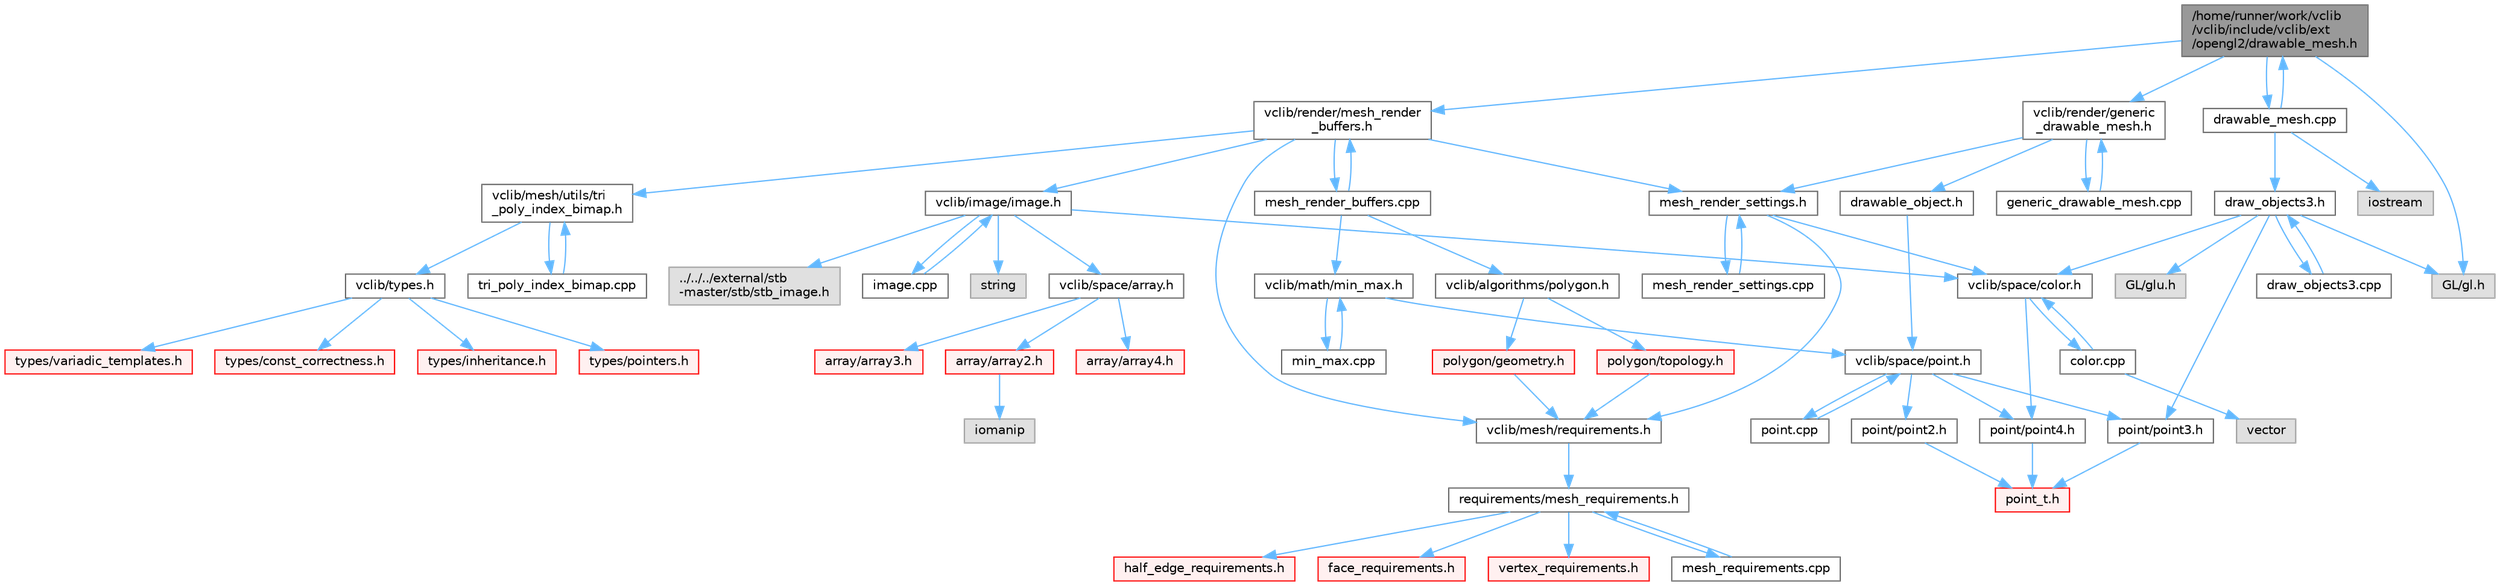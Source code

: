 digraph "/home/runner/work/vclib/vclib/include/vclib/ext/opengl2/drawable_mesh.h"
{
 // LATEX_PDF_SIZE
  bgcolor="transparent";
  edge [fontname=Helvetica,fontsize=10,labelfontname=Helvetica,labelfontsize=10];
  node [fontname=Helvetica,fontsize=10,shape=box,height=0.2,width=0.4];
  Node1 [label="/home/runner/work/vclib\l/vclib/include/vclib/ext\l/opengl2/drawable_mesh.h",height=0.2,width=0.4,color="gray40", fillcolor="grey60", style="filled", fontcolor="black",tooltip=" "];
  Node1 -> Node2 [color="steelblue1",style="solid"];
  Node2 [label="GL/gl.h",height=0.2,width=0.4,color="grey60", fillcolor="#E0E0E0", style="filled",tooltip=" "];
  Node1 -> Node3 [color="steelblue1",style="solid"];
  Node3 [label="vclib/render/generic\l_drawable_mesh.h",height=0.2,width=0.4,color="grey40", fillcolor="white", style="filled",URL="$generic__drawable__mesh_8h.html",tooltip=" "];
  Node3 -> Node4 [color="steelblue1",style="solid"];
  Node4 [label="drawable_object.h",height=0.2,width=0.4,color="grey40", fillcolor="white", style="filled",URL="$drawable__object_8h.html",tooltip=" "];
  Node4 -> Node5 [color="steelblue1",style="solid"];
  Node5 [label="vclib/space/point.h",height=0.2,width=0.4,color="grey40", fillcolor="white", style="filled",URL="$space_2point_8h.html",tooltip=" "];
  Node5 -> Node6 [color="steelblue1",style="solid"];
  Node6 [label="point/point2.h",height=0.2,width=0.4,color="grey40", fillcolor="white", style="filled",URL="$point2_8h.html",tooltip=" "];
  Node6 -> Node7 [color="steelblue1",style="solid"];
  Node7 [label="point_t.h",height=0.2,width=0.4,color="red", fillcolor="#FFF0F0", style="filled",URL="$point__t_8h.html",tooltip=" "];
  Node5 -> Node31 [color="steelblue1",style="solid"];
  Node31 [label="point/point3.h",height=0.2,width=0.4,color="grey40", fillcolor="white", style="filled",URL="$point3_8h.html",tooltip=" "];
  Node31 -> Node7 [color="steelblue1",style="solid"];
  Node5 -> Node32 [color="steelblue1",style="solid"];
  Node32 [label="point/point4.h",height=0.2,width=0.4,color="grey40", fillcolor="white", style="filled",URL="$point4_8h.html",tooltip=" "];
  Node32 -> Node7 [color="steelblue1",style="solid"];
  Node5 -> Node33 [color="steelblue1",style="solid"];
  Node33 [label="point.cpp",height=0.2,width=0.4,color="grey40", fillcolor="white", style="filled",URL="$point_8cpp.html",tooltip=" "];
  Node33 -> Node5 [color="steelblue1",style="solid"];
  Node3 -> Node34 [color="steelblue1",style="solid"];
  Node34 [label="mesh_render_settings.h",height=0.2,width=0.4,color="grey40", fillcolor="white", style="filled",URL="$mesh__render__settings_8h.html",tooltip=" "];
  Node34 -> Node35 [color="steelblue1",style="solid"];
  Node35 [label="vclib/mesh/requirements.h",height=0.2,width=0.4,color="grey40", fillcolor="white", style="filled",URL="$requirements_8h.html",tooltip=" "];
  Node35 -> Node36 [color="steelblue1",style="solid"];
  Node36 [label="requirements/mesh_requirements.h",height=0.2,width=0.4,color="grey40", fillcolor="white", style="filled",URL="$mesh__requirements_8h.html",tooltip=" "];
  Node36 -> Node37 [color="steelblue1",style="solid"];
  Node37 [label="half_edge_requirements.h",height=0.2,width=0.4,color="red", fillcolor="#FFF0F0", style="filled",URL="$half__edge__requirements_8h.html",tooltip=" "];
  Node36 -> Node157 [color="steelblue1",style="solid"];
  Node157 [label="face_requirements.h",height=0.2,width=0.4,color="red", fillcolor="#FFF0F0", style="filled",URL="$face__requirements_8h.html",tooltip=" "];
  Node36 -> Node76 [color="steelblue1",style="solid"];
  Node76 [label="vertex_requirements.h",height=0.2,width=0.4,color="red", fillcolor="#FFF0F0", style="filled",URL="$vertex__requirements_8h.html",tooltip=" "];
  Node36 -> Node182 [color="steelblue1",style="solid"];
  Node182 [label="mesh_requirements.cpp",height=0.2,width=0.4,color="grey40", fillcolor="white", style="filled",URL="$mesh__requirements_8cpp.html",tooltip=" "];
  Node182 -> Node36 [color="steelblue1",style="solid"];
  Node34 -> Node48 [color="steelblue1",style="solid"];
  Node48 [label="vclib/space/color.h",height=0.2,width=0.4,color="grey40", fillcolor="white", style="filled",URL="$space_2color_8h.html",tooltip=" "];
  Node48 -> Node32 [color="steelblue1",style="solid"];
  Node48 -> Node49 [color="steelblue1",style="solid"];
  Node49 [label="color.cpp",height=0.2,width=0.4,color="grey40", fillcolor="white", style="filled",URL="$space_2color_8cpp.html",tooltip=" "];
  Node49 -> Node48 [color="steelblue1",style="solid"];
  Node49 -> Node41 [color="steelblue1",style="solid"];
  Node41 [label="vector",height=0.2,width=0.4,color="grey60", fillcolor="#E0E0E0", style="filled",tooltip=" "];
  Node34 -> Node183 [color="steelblue1",style="solid"];
  Node183 [label="mesh_render_settings.cpp",height=0.2,width=0.4,color="grey40", fillcolor="white", style="filled",URL="$mesh__render__settings_8cpp.html",tooltip=" "];
  Node183 -> Node34 [color="steelblue1",style="solid"];
  Node3 -> Node184 [color="steelblue1",style="solid"];
  Node184 [label="generic_drawable_mesh.cpp",height=0.2,width=0.4,color="grey40", fillcolor="white", style="filled",URL="$generic__drawable__mesh_8cpp.html",tooltip=" "];
  Node184 -> Node3 [color="steelblue1",style="solid"];
  Node1 -> Node185 [color="steelblue1",style="solid"];
  Node185 [label="vclib/render/mesh_render\l_buffers.h",height=0.2,width=0.4,color="grey40", fillcolor="white", style="filled",URL="$mesh__render__buffers_8h.html",tooltip=" "];
  Node185 -> Node186 [color="steelblue1",style="solid"];
  Node186 [label="vclib/image/image.h",height=0.2,width=0.4,color="grey40", fillcolor="white", style="filled",URL="$image_2image_8h.html",tooltip=" "];
  Node186 -> Node52 [color="steelblue1",style="solid"];
  Node52 [label="string",height=0.2,width=0.4,color="grey60", fillcolor="#E0E0E0", style="filled",tooltip=" "];
  Node186 -> Node187 [color="steelblue1",style="solid"];
  Node187 [label="../../../external/stb\l-master/stb/stb_image.h",height=0.2,width=0.4,color="grey60", fillcolor="#E0E0E0", style="filled",tooltip=" "];
  Node186 -> Node188 [color="steelblue1",style="solid"];
  Node188 [label="vclib/space/array.h",height=0.2,width=0.4,color="grey40", fillcolor="white", style="filled",URL="$array_8h.html",tooltip=" "];
  Node188 -> Node189 [color="steelblue1",style="solid"];
  Node189 [label="array/array2.h",height=0.2,width=0.4,color="red", fillcolor="#FFF0F0", style="filled",URL="$array2_8h.html",tooltip=" "];
  Node189 -> Node190 [color="steelblue1",style="solid"];
  Node190 [label="iomanip",height=0.2,width=0.4,color="grey60", fillcolor="#E0E0E0", style="filled",tooltip=" "];
  Node188 -> Node199 [color="steelblue1",style="solid"];
  Node199 [label="array/array3.h",height=0.2,width=0.4,color="red", fillcolor="#FFF0F0", style="filled",URL="$array3_8h.html",tooltip=" "];
  Node188 -> Node201 [color="steelblue1",style="solid"];
  Node201 [label="array/array4.h",height=0.2,width=0.4,color="red", fillcolor="#FFF0F0", style="filled",URL="$array4_8h.html",tooltip=" "];
  Node186 -> Node48 [color="steelblue1",style="solid"];
  Node186 -> Node203 [color="steelblue1",style="solid"];
  Node203 [label="image.cpp",height=0.2,width=0.4,color="grey40", fillcolor="white", style="filled",URL="$image_8cpp.html",tooltip=" "];
  Node203 -> Node186 [color="steelblue1",style="solid"];
  Node185 -> Node35 [color="steelblue1",style="solid"];
  Node185 -> Node204 [color="steelblue1",style="solid"];
  Node204 [label="vclib/mesh/utils/tri\l_poly_index_bimap.h",height=0.2,width=0.4,color="grey40", fillcolor="white", style="filled",URL="$tri__poly__index__bimap_8h.html",tooltip=" "];
  Node204 -> Node15 [color="steelblue1",style="solid"];
  Node15 [label="vclib/types.h",height=0.2,width=0.4,color="grey40", fillcolor="white", style="filled",URL="$types_8h.html",tooltip=" "];
  Node15 -> Node16 [color="steelblue1",style="solid"];
  Node16 [label="types/const_correctness.h",height=0.2,width=0.4,color="red", fillcolor="#FFF0F0", style="filled",URL="$types_2const__correctness_8h.html",tooltip=" "];
  Node15 -> Node17 [color="steelblue1",style="solid"];
  Node17 [label="types/inheritance.h",height=0.2,width=0.4,color="red", fillcolor="#FFF0F0", style="filled",URL="$inheritance_8h.html",tooltip=" "];
  Node15 -> Node18 [color="steelblue1",style="solid"];
  Node18 [label="types/pointers.h",height=0.2,width=0.4,color="red", fillcolor="#FFF0F0", style="filled",URL="$types_2pointers_8h.html",tooltip=" "];
  Node15 -> Node19 [color="steelblue1",style="solid"];
  Node19 [label="types/variadic_templates.h",height=0.2,width=0.4,color="red", fillcolor="#FFF0F0", style="filled",URL="$variadic__templates_8h.html",tooltip=" "];
  Node204 -> Node205 [color="steelblue1",style="solid"];
  Node205 [label="tri_poly_index_bimap.cpp",height=0.2,width=0.4,color="grey40", fillcolor="white", style="filled",URL="$tri__poly__index__bimap_8cpp.html",tooltip=" "];
  Node205 -> Node204 [color="steelblue1",style="solid"];
  Node185 -> Node34 [color="steelblue1",style="solid"];
  Node185 -> Node206 [color="steelblue1",style="solid"];
  Node206 [label="mesh_render_buffers.cpp",height=0.2,width=0.4,color="grey40", fillcolor="white", style="filled",URL="$mesh__render__buffers_8cpp.html",tooltip=" "];
  Node206 -> Node185 [color="steelblue1",style="solid"];
  Node206 -> Node207 [color="steelblue1",style="solid"];
  Node207 [label="vclib/algorithms/polygon.h",height=0.2,width=0.4,color="grey40", fillcolor="white", style="filled",URL="$algorithms_2polygon_8h.html",tooltip=" "];
  Node207 -> Node208 [color="steelblue1",style="solid"];
  Node208 [label="polygon/geometry.h",height=0.2,width=0.4,color="red", fillcolor="#FFF0F0", style="filled",URL="$geometry_8h.html",tooltip=" "];
  Node208 -> Node35 [color="steelblue1",style="solid"];
  Node207 -> Node244 [color="steelblue1",style="solid"];
  Node244 [label="polygon/topology.h",height=0.2,width=0.4,color="red", fillcolor="#FFF0F0", style="filled",URL="$polygon_2topology_8h.html",tooltip=" "];
  Node244 -> Node35 [color="steelblue1",style="solid"];
  Node206 -> Node255 [color="steelblue1",style="solid"];
  Node255 [label="vclib/math/min_max.h",height=0.2,width=0.4,color="grey40", fillcolor="white", style="filled",URL="$min__max_8h.html",tooltip=" "];
  Node255 -> Node5 [color="steelblue1",style="solid"];
  Node255 -> Node256 [color="steelblue1",style="solid"];
  Node256 [label="min_max.cpp",height=0.2,width=0.4,color="grey40", fillcolor="white", style="filled",URL="$min__max_8cpp.html",tooltip=" "];
  Node256 -> Node255 [color="steelblue1",style="solid"];
  Node1 -> Node257 [color="steelblue1",style="solid"];
  Node257 [label="drawable_mesh.cpp",height=0.2,width=0.4,color="grey40", fillcolor="white", style="filled",URL="$drawable__mesh_8cpp.html",tooltip=" "];
  Node257 -> Node1 [color="steelblue1",style="solid"];
  Node257 -> Node258 [color="steelblue1",style="solid"];
  Node258 [label="draw_objects3.h",height=0.2,width=0.4,color="grey40", fillcolor="white", style="filled",URL="$draw__objects3_8h.html",tooltip=" "];
  Node258 -> Node2 [color="steelblue1",style="solid"];
  Node258 -> Node259 [color="steelblue1",style="solid"];
  Node259 [label="GL/glu.h",height=0.2,width=0.4,color="grey60", fillcolor="#E0E0E0", style="filled",tooltip=" "];
  Node258 -> Node48 [color="steelblue1",style="solid"];
  Node258 -> Node31 [color="steelblue1",style="solid"];
  Node258 -> Node260 [color="steelblue1",style="solid"];
  Node260 [label="draw_objects3.cpp",height=0.2,width=0.4,color="grey40", fillcolor="white", style="filled",URL="$draw__objects3_8cpp.html",tooltip=" "];
  Node260 -> Node258 [color="steelblue1",style="solid"];
  Node257 -> Node261 [color="steelblue1",style="solid"];
  Node261 [label="iostream",height=0.2,width=0.4,color="grey60", fillcolor="#E0E0E0", style="filled",tooltip=" "];
}
